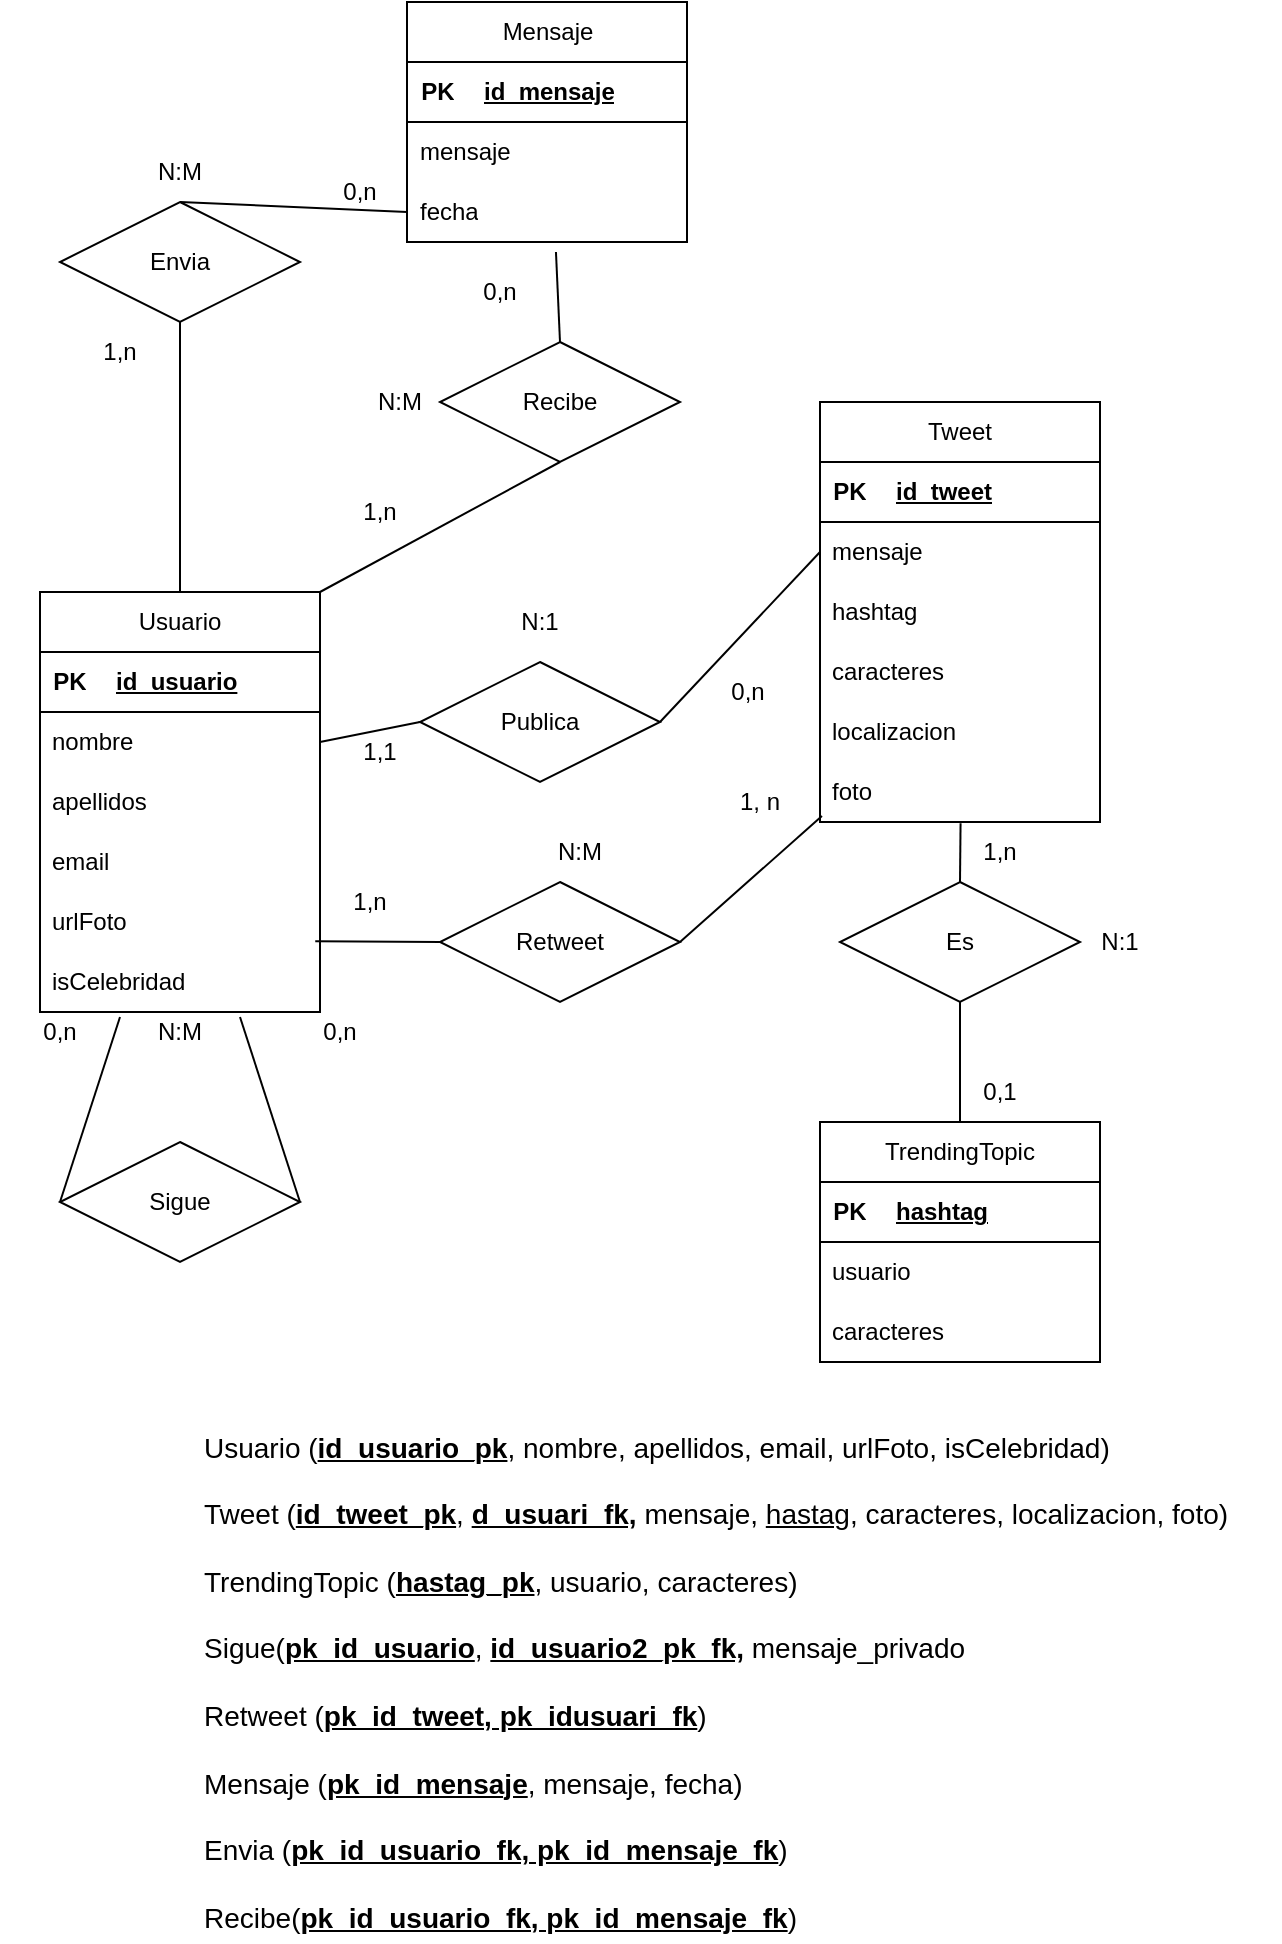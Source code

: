 <mxfile version="22.0.6" type="github">
  <diagram name="Página-1" id="OgZP_NbM3yokd9PwE1lo">
    <mxGraphModel dx="1988" dy="1881" grid="1" gridSize="10" guides="1" tooltips="1" connect="1" arrows="1" fold="1" page="1" pageScale="1" pageWidth="827" pageHeight="1169" math="0" shadow="0">
      <root>
        <mxCell id="0" />
        <mxCell id="1" parent="0" />
        <mxCell id="s13MQNfYXoc7W4M39cxg-8" value="Tweet" style="swimlane;fontStyle=0;childLayout=stackLayout;horizontal=1;startSize=30;horizontalStack=0;resizeParent=1;resizeParentMax=0;resizeLast=0;collapsible=1;marginBottom=0;whiteSpace=wrap;html=1;" parent="1" vertex="1">
          <mxGeometry x="450" y="50" width="140" height="210" as="geometry" />
        </mxCell>
        <mxCell id="s13MQNfYXoc7W4M39cxg-9" value="" style="shape=table;startSize=0;container=1;collapsible=1;childLayout=tableLayout;fixedRows=1;rowLines=0;fontStyle=0;align=center;resizeLast=1;strokeColor=none;fillColor=none;collapsible=0;" parent="s13MQNfYXoc7W4M39cxg-8" vertex="1">
          <mxGeometry y="30" width="140" height="30" as="geometry" />
        </mxCell>
        <mxCell id="s13MQNfYXoc7W4M39cxg-10" value="" style="shape=tableRow;horizontal=0;startSize=0;swimlaneHead=0;swimlaneBody=0;fillColor=none;collapsible=0;dropTarget=0;points=[[0,0.5],[1,0.5]];portConstraint=eastwest;top=0;left=0;right=0;bottom=1;" parent="s13MQNfYXoc7W4M39cxg-9" vertex="1">
          <mxGeometry width="140" height="30" as="geometry" />
        </mxCell>
        <mxCell id="s13MQNfYXoc7W4M39cxg-11" value="PK" style="shape=partialRectangle;connectable=0;fillColor=none;top=0;left=0;bottom=0;right=0;fontStyle=1;overflow=hidden;whiteSpace=wrap;html=1;" parent="s13MQNfYXoc7W4M39cxg-10" vertex="1">
          <mxGeometry width="30" height="30" as="geometry">
            <mxRectangle width="30" height="30" as="alternateBounds" />
          </mxGeometry>
        </mxCell>
        <mxCell id="s13MQNfYXoc7W4M39cxg-12" value="id_tweet" style="shape=partialRectangle;connectable=0;fillColor=none;top=0;left=0;bottom=0;right=0;align=left;spacingLeft=6;fontStyle=5;overflow=hidden;whiteSpace=wrap;html=1;" parent="s13MQNfYXoc7W4M39cxg-10" vertex="1">
          <mxGeometry x="30" width="110" height="30" as="geometry">
            <mxRectangle width="110" height="30" as="alternateBounds" />
          </mxGeometry>
        </mxCell>
        <mxCell id="s13MQNfYXoc7W4M39cxg-14" value="mensaje" style="text;strokeColor=none;fillColor=none;align=left;verticalAlign=middle;spacingLeft=4;spacingRight=4;overflow=hidden;points=[[0,0.5],[1,0.5]];portConstraint=eastwest;rotatable=0;whiteSpace=wrap;html=1;" parent="s13MQNfYXoc7W4M39cxg-8" vertex="1">
          <mxGeometry y="60" width="140" height="30" as="geometry" />
        </mxCell>
        <mxCell id="s13MQNfYXoc7W4M39cxg-15" value="hashtag" style="text;strokeColor=none;fillColor=none;align=left;verticalAlign=middle;spacingLeft=4;spacingRight=4;overflow=hidden;points=[[0,0.5],[1,0.5]];portConstraint=eastwest;rotatable=0;whiteSpace=wrap;html=1;" parent="s13MQNfYXoc7W4M39cxg-8" vertex="1">
          <mxGeometry y="90" width="140" height="30" as="geometry" />
        </mxCell>
        <mxCell id="s13MQNfYXoc7W4M39cxg-16" value="caracteres" style="text;strokeColor=none;fillColor=none;align=left;verticalAlign=middle;spacingLeft=4;spacingRight=4;overflow=hidden;points=[[0,0.5],[1,0.5]];portConstraint=eastwest;rotatable=0;whiteSpace=wrap;html=1;" parent="s13MQNfYXoc7W4M39cxg-8" vertex="1">
          <mxGeometry y="120" width="140" height="30" as="geometry" />
        </mxCell>
        <mxCell id="s13MQNfYXoc7W4M39cxg-56" value="localizacion" style="text;strokeColor=none;fillColor=none;align=left;verticalAlign=middle;spacingLeft=4;spacingRight=4;overflow=hidden;points=[[0,0.5],[1,0.5]];portConstraint=eastwest;rotatable=0;whiteSpace=wrap;html=1;" parent="s13MQNfYXoc7W4M39cxg-8" vertex="1">
          <mxGeometry y="150" width="140" height="30" as="geometry" />
        </mxCell>
        <mxCell id="s13MQNfYXoc7W4M39cxg-17" value="foto" style="text;strokeColor=none;fillColor=none;align=left;verticalAlign=middle;spacingLeft=4;spacingRight=4;overflow=hidden;points=[[0,0.5],[1,0.5]];portConstraint=eastwest;rotatable=0;whiteSpace=wrap;html=1;" parent="s13MQNfYXoc7W4M39cxg-8" vertex="1">
          <mxGeometry y="180" width="140" height="30" as="geometry" />
        </mxCell>
        <mxCell id="s13MQNfYXoc7W4M39cxg-19" value="Usuario" style="swimlane;fontStyle=0;childLayout=stackLayout;horizontal=1;startSize=30;horizontalStack=0;resizeParent=1;resizeParentMax=0;resizeLast=0;collapsible=1;marginBottom=0;whiteSpace=wrap;html=1;" parent="1" vertex="1">
          <mxGeometry x="60" y="145" width="140" height="210" as="geometry" />
        </mxCell>
        <mxCell id="s13MQNfYXoc7W4M39cxg-20" value="" style="shape=table;startSize=0;container=1;collapsible=1;childLayout=tableLayout;fixedRows=1;rowLines=0;fontStyle=0;align=center;resizeLast=1;strokeColor=none;fillColor=none;collapsible=0;" parent="s13MQNfYXoc7W4M39cxg-19" vertex="1">
          <mxGeometry y="30" width="140" height="30" as="geometry" />
        </mxCell>
        <mxCell id="s13MQNfYXoc7W4M39cxg-21" value="" style="shape=tableRow;horizontal=0;startSize=0;swimlaneHead=0;swimlaneBody=0;fillColor=none;collapsible=0;dropTarget=0;points=[[0,0.5],[1,0.5]];portConstraint=eastwest;top=0;left=0;right=0;bottom=1;" parent="s13MQNfYXoc7W4M39cxg-20" vertex="1">
          <mxGeometry width="140" height="30" as="geometry" />
        </mxCell>
        <mxCell id="s13MQNfYXoc7W4M39cxg-22" value="PK" style="shape=partialRectangle;connectable=0;fillColor=none;top=0;left=0;bottom=0;right=0;fontStyle=1;overflow=hidden;whiteSpace=wrap;html=1;" parent="s13MQNfYXoc7W4M39cxg-21" vertex="1">
          <mxGeometry width="30" height="30" as="geometry">
            <mxRectangle width="30" height="30" as="alternateBounds" />
          </mxGeometry>
        </mxCell>
        <mxCell id="s13MQNfYXoc7W4M39cxg-23" value="id_usuario" style="shape=partialRectangle;connectable=0;fillColor=none;top=0;left=0;bottom=0;right=0;align=left;spacingLeft=6;fontStyle=5;overflow=hidden;whiteSpace=wrap;html=1;" parent="s13MQNfYXoc7W4M39cxg-21" vertex="1">
          <mxGeometry x="30" width="110" height="30" as="geometry">
            <mxRectangle width="110" height="30" as="alternateBounds" />
          </mxGeometry>
        </mxCell>
        <mxCell id="s13MQNfYXoc7W4M39cxg-24" value="nombre" style="text;strokeColor=none;fillColor=none;align=left;verticalAlign=middle;spacingLeft=4;spacingRight=4;overflow=hidden;points=[[0,0.5],[1,0.5]];portConstraint=eastwest;rotatable=0;whiteSpace=wrap;html=1;" parent="s13MQNfYXoc7W4M39cxg-19" vertex="1">
          <mxGeometry y="60" width="140" height="30" as="geometry" />
        </mxCell>
        <mxCell id="s13MQNfYXoc7W4M39cxg-25" value="apellidos" style="text;strokeColor=none;fillColor=none;align=left;verticalAlign=middle;spacingLeft=4;spacingRight=4;overflow=hidden;points=[[0,0.5],[1,0.5]];portConstraint=eastwest;rotatable=0;whiteSpace=wrap;html=1;" parent="s13MQNfYXoc7W4M39cxg-19" vertex="1">
          <mxGeometry y="90" width="140" height="30" as="geometry" />
        </mxCell>
        <mxCell id="mRNTsra2dq2ffMZ_S3t9-1" value="email" style="text;strokeColor=none;fillColor=none;align=left;verticalAlign=middle;spacingLeft=4;spacingRight=4;overflow=hidden;points=[[0,0.5],[1,0.5]];portConstraint=eastwest;rotatable=0;whiteSpace=wrap;html=1;" parent="s13MQNfYXoc7W4M39cxg-19" vertex="1">
          <mxGeometry y="120" width="140" height="30" as="geometry" />
        </mxCell>
        <mxCell id="559qUEmDnsinvbpg32ZU-1" value="urlFoto" style="text;strokeColor=none;fillColor=none;align=left;verticalAlign=middle;spacingLeft=4;spacingRight=4;overflow=hidden;points=[[0,0.5],[1,0.5]];portConstraint=eastwest;rotatable=0;whiteSpace=wrap;html=1;" vertex="1" parent="s13MQNfYXoc7W4M39cxg-19">
          <mxGeometry y="150" width="140" height="30" as="geometry" />
        </mxCell>
        <mxCell id="s13MQNfYXoc7W4M39cxg-26" value="isCelebridad" style="text;strokeColor=none;fillColor=none;align=left;verticalAlign=middle;spacingLeft=4;spacingRight=4;overflow=hidden;points=[[0,0.5],[1,0.5]];portConstraint=eastwest;rotatable=0;whiteSpace=wrap;html=1;" parent="s13MQNfYXoc7W4M39cxg-19" vertex="1">
          <mxGeometry y="180" width="140" height="30" as="geometry" />
        </mxCell>
        <mxCell id="s13MQNfYXoc7W4M39cxg-31" value="TrendingTopic" style="swimlane;fontStyle=0;childLayout=stackLayout;horizontal=1;startSize=30;horizontalStack=0;resizeParent=1;resizeParentMax=0;resizeLast=0;collapsible=1;marginBottom=0;whiteSpace=wrap;html=1;" parent="1" vertex="1">
          <mxGeometry x="450" y="410" width="140" height="120" as="geometry" />
        </mxCell>
        <mxCell id="s13MQNfYXoc7W4M39cxg-32" value="" style="shape=table;startSize=0;container=1;collapsible=1;childLayout=tableLayout;fixedRows=1;rowLines=0;fontStyle=0;align=center;resizeLast=1;strokeColor=none;fillColor=none;collapsible=0;" parent="s13MQNfYXoc7W4M39cxg-31" vertex="1">
          <mxGeometry y="30" width="140" height="30" as="geometry" />
        </mxCell>
        <mxCell id="s13MQNfYXoc7W4M39cxg-33" value="" style="shape=tableRow;horizontal=0;startSize=0;swimlaneHead=0;swimlaneBody=0;fillColor=none;collapsible=0;dropTarget=0;points=[[0,0.5],[1,0.5]];portConstraint=eastwest;top=0;left=0;right=0;bottom=1;" parent="s13MQNfYXoc7W4M39cxg-32" vertex="1">
          <mxGeometry width="140" height="30" as="geometry" />
        </mxCell>
        <mxCell id="s13MQNfYXoc7W4M39cxg-34" value="PK" style="shape=partialRectangle;connectable=0;fillColor=none;top=0;left=0;bottom=0;right=0;fontStyle=1;overflow=hidden;whiteSpace=wrap;html=1;" parent="s13MQNfYXoc7W4M39cxg-33" vertex="1">
          <mxGeometry width="30" height="30" as="geometry">
            <mxRectangle width="30" height="30" as="alternateBounds" />
          </mxGeometry>
        </mxCell>
        <mxCell id="s13MQNfYXoc7W4M39cxg-35" value="hashtag" style="shape=partialRectangle;connectable=0;fillColor=none;top=0;left=0;bottom=0;right=0;align=left;spacingLeft=6;fontStyle=5;overflow=hidden;whiteSpace=wrap;html=1;" parent="s13MQNfYXoc7W4M39cxg-33" vertex="1">
          <mxGeometry x="30" width="110" height="30" as="geometry">
            <mxRectangle width="110" height="30" as="alternateBounds" />
          </mxGeometry>
        </mxCell>
        <mxCell id="s13MQNfYXoc7W4M39cxg-36" value="usuario" style="text;strokeColor=none;fillColor=none;align=left;verticalAlign=middle;spacingLeft=4;spacingRight=4;overflow=hidden;points=[[0,0.5],[1,0.5]];portConstraint=eastwest;rotatable=0;whiteSpace=wrap;html=1;" parent="s13MQNfYXoc7W4M39cxg-31" vertex="1">
          <mxGeometry y="60" width="140" height="30" as="geometry" />
        </mxCell>
        <mxCell id="s13MQNfYXoc7W4M39cxg-40" value="caracteres" style="text;strokeColor=none;fillColor=none;align=left;verticalAlign=middle;spacingLeft=4;spacingRight=4;overflow=hidden;points=[[0,0.5],[1,0.5]];portConstraint=eastwest;rotatable=0;whiteSpace=wrap;html=1;" parent="s13MQNfYXoc7W4M39cxg-31" vertex="1">
          <mxGeometry y="90" width="140" height="30" as="geometry" />
        </mxCell>
        <mxCell id="s13MQNfYXoc7W4M39cxg-43" value="Publica" style="shape=rhombus;perimeter=rhombusPerimeter;whiteSpace=wrap;html=1;align=center;" parent="1" vertex="1">
          <mxGeometry x="250" y="180" width="120" height="60" as="geometry" />
        </mxCell>
        <mxCell id="s13MQNfYXoc7W4M39cxg-44" value="Es" style="shape=rhombus;perimeter=rhombusPerimeter;whiteSpace=wrap;html=1;align=center;" parent="1" vertex="1">
          <mxGeometry x="460" y="290" width="120" height="60" as="geometry" />
        </mxCell>
        <mxCell id="s13MQNfYXoc7W4M39cxg-45" value="Sigue" style="shape=rhombus;perimeter=rhombusPerimeter;whiteSpace=wrap;html=1;align=center;" parent="1" vertex="1">
          <mxGeometry x="70" y="420" width="120" height="60" as="geometry" />
        </mxCell>
        <mxCell id="s13MQNfYXoc7W4M39cxg-46" value="" style="endArrow=none;html=1;rounded=0;entryX=0;entryY=0.5;entryDx=0;entryDy=0;exitX=0;exitY=0.25;exitDx=0;exitDy=0;" parent="1" source="s13MQNfYXoc7W4M39cxg-61" target="s13MQNfYXoc7W4M39cxg-45" edge="1">
          <mxGeometry width="50" height="50" relative="1" as="geometry">
            <mxPoint x="190" y="310" as="sourcePoint" />
            <mxPoint x="240" y="260" as="targetPoint" />
          </mxGeometry>
        </mxCell>
        <mxCell id="s13MQNfYXoc7W4M39cxg-48" value="" style="endArrow=none;html=1;rounded=0;entryX=1;entryY=0.5;entryDx=0;entryDy=0;exitX=1;exitY=0.25;exitDx=0;exitDy=0;" parent="1" source="s13MQNfYXoc7W4M39cxg-61" target="s13MQNfYXoc7W4M39cxg-45" edge="1">
          <mxGeometry width="50" height="50" relative="1" as="geometry">
            <mxPoint x="119" y="203" as="sourcePoint" />
            <mxPoint x="60" y="300" as="targetPoint" />
          </mxGeometry>
        </mxCell>
        <mxCell id="s13MQNfYXoc7W4M39cxg-49" value="" style="endArrow=none;html=1;rounded=0;entryX=0;entryY=0.5;entryDx=0;entryDy=0;exitX=1;exitY=0.5;exitDx=0;exitDy=0;" parent="1" source="s13MQNfYXoc7W4M39cxg-24" target="s13MQNfYXoc7W4M39cxg-43" edge="1">
          <mxGeometry width="50" height="50" relative="1" as="geometry">
            <mxPoint x="139" y="213" as="sourcePoint" />
            <mxPoint x="80" y="330" as="targetPoint" />
          </mxGeometry>
        </mxCell>
        <mxCell id="s13MQNfYXoc7W4M39cxg-50" value="" style="endArrow=none;html=1;rounded=0;entryX=0;entryY=0.5;entryDx=0;entryDy=0;exitX=1;exitY=0.5;exitDx=0;exitDy=0;" parent="1" source="s13MQNfYXoc7W4M39cxg-43" edge="1">
          <mxGeometry width="50" height="50" relative="1" as="geometry">
            <mxPoint x="320" y="260" as="sourcePoint" />
            <mxPoint x="450" y="125" as="targetPoint" />
          </mxGeometry>
        </mxCell>
        <mxCell id="s13MQNfYXoc7W4M39cxg-54" value="" style="endArrow=none;html=1;rounded=0;entryX=0.5;entryY=0;entryDx=0;entryDy=0;exitX=0.502;exitY=1.02;exitDx=0;exitDy=0;exitPerimeter=0;" parent="1" source="s13MQNfYXoc7W4M39cxg-17" target="s13MQNfYXoc7W4M39cxg-44" edge="1">
          <mxGeometry width="50" height="50" relative="1" as="geometry">
            <mxPoint x="500" y="250" as="sourcePoint" />
            <mxPoint x="200" y="330" as="targetPoint" />
          </mxGeometry>
        </mxCell>
        <mxCell id="s13MQNfYXoc7W4M39cxg-55" value="" style="endArrow=none;html=1;rounded=0;entryX=0.5;entryY=1;entryDx=0;entryDy=0;exitX=0.5;exitY=0;exitDx=0;exitDy=0;" parent="1" source="s13MQNfYXoc7W4M39cxg-31" target="s13MQNfYXoc7W4M39cxg-44" edge="1">
          <mxGeometry width="50" height="50" relative="1" as="geometry">
            <mxPoint x="152" y="223" as="sourcePoint" />
            <mxPoint x="210" y="340" as="targetPoint" />
          </mxGeometry>
        </mxCell>
        <mxCell id="s13MQNfYXoc7W4M39cxg-57" value="0,n" style="text;html=1;strokeColor=none;fillColor=none;align=center;verticalAlign=middle;whiteSpace=wrap;rounded=0;" parent="1" vertex="1">
          <mxGeometry x="180" y="350" width="60" height="30" as="geometry" />
        </mxCell>
        <mxCell id="s13MQNfYXoc7W4M39cxg-58" value="0,n" style="text;html=1;strokeColor=none;fillColor=none;align=center;verticalAlign=middle;whiteSpace=wrap;rounded=0;" parent="1" vertex="1">
          <mxGeometry x="40" y="350" width="60" height="30" as="geometry" />
        </mxCell>
        <mxCell id="s13MQNfYXoc7W4M39cxg-59" value="1,1" style="text;html=1;strokeColor=none;fillColor=none;align=center;verticalAlign=middle;whiteSpace=wrap;rounded=0;" parent="1" vertex="1">
          <mxGeometry x="200" y="210" width="60" height="30" as="geometry" />
        </mxCell>
        <mxCell id="s13MQNfYXoc7W4M39cxg-60" value="0,n" style="text;html=1;strokeColor=none;fillColor=none;align=center;verticalAlign=middle;whiteSpace=wrap;rounded=0;" parent="1" vertex="1">
          <mxGeometry x="383.5" y="180" width="60" height="30" as="geometry" />
        </mxCell>
        <mxCell id="s13MQNfYXoc7W4M39cxg-61" value="N:M" style="text;html=1;strokeColor=none;fillColor=none;align=center;verticalAlign=middle;whiteSpace=wrap;rounded=0;" parent="1" vertex="1">
          <mxGeometry x="100" y="350" width="60" height="30" as="geometry" />
        </mxCell>
        <mxCell id="s13MQNfYXoc7W4M39cxg-62" value="N:1" style="text;html=1;strokeColor=none;fillColor=none;align=center;verticalAlign=middle;whiteSpace=wrap;rounded=0;" parent="1" vertex="1">
          <mxGeometry x="280" y="145" width="60" height="30" as="geometry" />
        </mxCell>
        <mxCell id="s13MQNfYXoc7W4M39cxg-63" value="1,n" style="text;html=1;strokeColor=none;fillColor=none;align=center;verticalAlign=middle;whiteSpace=wrap;rounded=0;" parent="1" vertex="1">
          <mxGeometry x="510" y="260" width="60" height="30" as="geometry" />
        </mxCell>
        <mxCell id="s13MQNfYXoc7W4M39cxg-64" value="0,1" style="text;html=1;strokeColor=none;fillColor=none;align=center;verticalAlign=middle;whiteSpace=wrap;rounded=0;" parent="1" vertex="1">
          <mxGeometry x="510" y="380" width="60" height="30" as="geometry" />
        </mxCell>
        <mxCell id="s13MQNfYXoc7W4M39cxg-65" value="N:1" style="text;html=1;strokeColor=none;fillColor=none;align=center;verticalAlign=middle;whiteSpace=wrap;rounded=0;" parent="1" vertex="1">
          <mxGeometry x="570" y="305" width="60" height="30" as="geometry" />
        </mxCell>
        <mxCell id="SmEJtxQbj-xSI1ypc0sR-1" value="&lt;font style=&quot;font-size: 14px;&quot;&gt;Usuario (&lt;b&gt;&lt;u&gt;id_usuario_pk&lt;/u&gt;&lt;/b&gt;, nombre, apellidos, email, urlFoto, isCelebridad)&lt;br&gt;&lt;br&gt;Tweet (&lt;u style=&quot;font-weight: bold;&quot;&gt;id_tweet_pk&lt;/u&gt;,&amp;nbsp;&lt;b&gt;&lt;u&gt;d_usuari_fk,&lt;/u&gt;&lt;/b&gt;&amp;nbsp;mensaje, &lt;u&gt;hastag&lt;/u&gt;, caracteres, localizacion, foto)&lt;br&gt;&lt;br&gt;TrendingTopic (&lt;u&gt;&lt;b&gt;hastag_pk&lt;/b&gt;&lt;/u&gt;, usuario, caracteres)&lt;br&gt;&lt;br&gt;Sigue(&lt;b&gt;&lt;u&gt;pk_id_usuario&lt;/u&gt;&lt;/b&gt;, &lt;b&gt;&lt;u&gt;id_usuario2_pk_fk,&lt;/u&gt;&lt;/b&gt; mensaje_privado&lt;br&gt;&lt;br&gt;Retweet (&lt;b&gt;&lt;u&gt;pk_id_tweet, pk_idusuari_fk&lt;/u&gt;&lt;/b&gt;)&lt;br&gt;&lt;br&gt;Mensaje (&lt;b&gt;&lt;u&gt;pk_id_mensaje&lt;/u&gt;&lt;/b&gt;, mensaje, fecha)&lt;br&gt;&lt;br&gt;Envia (&lt;b&gt;&lt;u&gt;pk_id_usuario_fk, pk_id_mensaje_fk&lt;/u&gt;&lt;/b&gt;)&lt;br&gt;&lt;br&gt;Recibe(&lt;b&gt;&lt;u&gt;pk_id_usuario_fk, pk_id_mensaje_fk&lt;/u&gt;&lt;/b&gt;)&lt;/font&gt;" style="text;html=1;strokeColor=none;fillColor=none;align=left;verticalAlign=middle;whiteSpace=wrap;rounded=0;" parent="1" vertex="1">
          <mxGeometry x="140" y="560" width="540" height="260" as="geometry" />
        </mxCell>
        <mxCell id="mRNTsra2dq2ffMZ_S3t9-2" value="Retweet" style="shape=rhombus;perimeter=rhombusPerimeter;whiteSpace=wrap;html=1;align=center;" parent="1" vertex="1">
          <mxGeometry x="260" y="290" width="120" height="60" as="geometry" />
        </mxCell>
        <mxCell id="mRNTsra2dq2ffMZ_S3t9-3" value="" style="endArrow=none;html=1;rounded=0;entryX=1;entryY=0.5;entryDx=0;entryDy=0;exitX=0.007;exitY=0.9;exitDx=0;exitDy=0;exitPerimeter=0;" parent="1" target="mRNTsra2dq2ffMZ_S3t9-2" edge="1" source="s13MQNfYXoc7W4M39cxg-17">
          <mxGeometry width="50" height="50" relative="1" as="geometry">
            <mxPoint x="590" y="203" as="sourcePoint" />
            <mxPoint x="648" y="290" as="targetPoint" />
          </mxGeometry>
        </mxCell>
        <mxCell id="mRNTsra2dq2ffMZ_S3t9-4" value="" style="endArrow=none;html=1;rounded=0;entryX=0;entryY=0.5;entryDx=0;entryDy=0;exitX=0.983;exitY=-0.178;exitDx=0;exitDy=0;exitPerimeter=0;" parent="1" target="mRNTsra2dq2ffMZ_S3t9-2" edge="1" source="s13MQNfYXoc7W4M39cxg-26">
          <mxGeometry width="50" height="50" relative="1" as="geometry">
            <mxPoint x="590" y="50" as="sourcePoint" />
            <mxPoint x="648" y="137" as="targetPoint" />
          </mxGeometry>
        </mxCell>
        <mxCell id="mRNTsra2dq2ffMZ_S3t9-5" value="N:M" style="text;html=1;strokeColor=none;fillColor=none;align=center;verticalAlign=middle;whiteSpace=wrap;rounded=0;" parent="1" vertex="1">
          <mxGeometry x="300" y="260" width="60" height="30" as="geometry" />
        </mxCell>
        <mxCell id="mRNTsra2dq2ffMZ_S3t9-6" value="Envia" style="shape=rhombus;perimeter=rhombusPerimeter;whiteSpace=wrap;html=1;align=center;" parent="1" vertex="1">
          <mxGeometry x="70" y="-50" width="120" height="60" as="geometry" />
        </mxCell>
        <mxCell id="mRNTsra2dq2ffMZ_S3t9-8" value="Mensaje" style="swimlane;fontStyle=0;childLayout=stackLayout;horizontal=1;startSize=30;horizontalStack=0;resizeParent=1;resizeParentMax=0;resizeLast=0;collapsible=1;marginBottom=0;whiteSpace=wrap;html=1;" parent="1" vertex="1">
          <mxGeometry x="243.5" y="-150" width="140" height="120" as="geometry" />
        </mxCell>
        <mxCell id="mRNTsra2dq2ffMZ_S3t9-9" value="" style="shape=table;startSize=0;container=1;collapsible=1;childLayout=tableLayout;fixedRows=1;rowLines=0;fontStyle=0;align=center;resizeLast=1;strokeColor=none;fillColor=none;collapsible=0;" parent="mRNTsra2dq2ffMZ_S3t9-8" vertex="1">
          <mxGeometry y="30" width="140" height="30" as="geometry" />
        </mxCell>
        <mxCell id="mRNTsra2dq2ffMZ_S3t9-10" value="" style="shape=tableRow;horizontal=0;startSize=0;swimlaneHead=0;swimlaneBody=0;fillColor=none;collapsible=0;dropTarget=0;points=[[0,0.5],[1,0.5]];portConstraint=eastwest;top=0;left=0;right=0;bottom=1;" parent="mRNTsra2dq2ffMZ_S3t9-9" vertex="1">
          <mxGeometry width="140" height="30" as="geometry" />
        </mxCell>
        <mxCell id="mRNTsra2dq2ffMZ_S3t9-11" value="PK" style="shape=partialRectangle;connectable=0;fillColor=none;top=0;left=0;bottom=0;right=0;fontStyle=1;overflow=hidden;whiteSpace=wrap;html=1;" parent="mRNTsra2dq2ffMZ_S3t9-10" vertex="1">
          <mxGeometry width="30" height="30" as="geometry">
            <mxRectangle width="30" height="30" as="alternateBounds" />
          </mxGeometry>
        </mxCell>
        <mxCell id="mRNTsra2dq2ffMZ_S3t9-12" value="id_mensaje" style="shape=partialRectangle;connectable=0;fillColor=none;top=0;left=0;bottom=0;right=0;align=left;spacingLeft=6;fontStyle=5;overflow=hidden;whiteSpace=wrap;html=1;" parent="mRNTsra2dq2ffMZ_S3t9-10" vertex="1">
          <mxGeometry x="30" width="110" height="30" as="geometry">
            <mxRectangle width="110" height="30" as="alternateBounds" />
          </mxGeometry>
        </mxCell>
        <mxCell id="mRNTsra2dq2ffMZ_S3t9-13" value="mensaje" style="text;strokeColor=none;fillColor=none;align=left;verticalAlign=middle;spacingLeft=4;spacingRight=4;overflow=hidden;points=[[0,0.5],[1,0.5]];portConstraint=eastwest;rotatable=0;whiteSpace=wrap;html=1;" parent="mRNTsra2dq2ffMZ_S3t9-8" vertex="1">
          <mxGeometry y="60" width="140" height="30" as="geometry" />
        </mxCell>
        <mxCell id="mRNTsra2dq2ffMZ_S3t9-14" value="fecha" style="text;strokeColor=none;fillColor=none;align=left;verticalAlign=middle;spacingLeft=4;spacingRight=4;overflow=hidden;points=[[0,0.5],[1,0.5]];portConstraint=eastwest;rotatable=0;whiteSpace=wrap;html=1;" parent="mRNTsra2dq2ffMZ_S3t9-8" vertex="1">
          <mxGeometry y="90" width="140" height="30" as="geometry" />
        </mxCell>
        <mxCell id="mRNTsra2dq2ffMZ_S3t9-18" value="" style="endArrow=none;html=1;rounded=0;entryX=0;entryY=0.5;entryDx=0;entryDy=0;exitX=0.5;exitY=0;exitDx=0;exitDy=0;" parent="1" source="s13MQNfYXoc7W4M39cxg-19" edge="1">
          <mxGeometry width="50" height="50" relative="1" as="geometry">
            <mxPoint x="50" y="95" as="sourcePoint" />
            <mxPoint x="130" y="10" as="targetPoint" />
          </mxGeometry>
        </mxCell>
        <mxCell id="mRNTsra2dq2ffMZ_S3t9-19" value="" style="endArrow=none;html=1;rounded=0;entryX=0.5;entryY=0;entryDx=0;entryDy=0;exitX=0;exitY=0.5;exitDx=0;exitDy=0;" parent="1" source="mRNTsra2dq2ffMZ_S3t9-14" target="mRNTsra2dq2ffMZ_S3t9-6" edge="1">
          <mxGeometry width="50" height="50" relative="1" as="geometry">
            <mxPoint x="140" y="155" as="sourcePoint" />
            <mxPoint x="140" y="20" as="targetPoint" />
          </mxGeometry>
        </mxCell>
        <mxCell id="mRNTsra2dq2ffMZ_S3t9-20" value="Recibe" style="shape=rhombus;perimeter=rhombusPerimeter;whiteSpace=wrap;html=1;align=center;" parent="1" vertex="1">
          <mxGeometry x="260" y="20" width="120" height="60" as="geometry" />
        </mxCell>
        <mxCell id="mRNTsra2dq2ffMZ_S3t9-22" value="" style="endArrow=none;html=1;rounded=0;entryX=0.5;entryY=1;entryDx=0;entryDy=0;exitX=1;exitY=0;exitDx=0;exitDy=0;" parent="1" source="s13MQNfYXoc7W4M39cxg-19" target="mRNTsra2dq2ffMZ_S3t9-20" edge="1">
          <mxGeometry width="50" height="50" relative="1" as="geometry">
            <mxPoint x="140" y="155" as="sourcePoint" />
            <mxPoint x="140" y="20" as="targetPoint" />
          </mxGeometry>
        </mxCell>
        <mxCell id="mRNTsra2dq2ffMZ_S3t9-23" value="" style="endArrow=none;html=1;rounded=0;entryX=0.5;entryY=0;entryDx=0;entryDy=0;exitX=0.532;exitY=1.167;exitDx=0;exitDy=0;exitPerimeter=0;" parent="1" source="mRNTsra2dq2ffMZ_S3t9-14" target="mRNTsra2dq2ffMZ_S3t9-20" edge="1">
          <mxGeometry width="50" height="50" relative="1" as="geometry">
            <mxPoint x="210" y="155" as="sourcePoint" />
            <mxPoint x="330" y="90" as="targetPoint" />
          </mxGeometry>
        </mxCell>
        <mxCell id="mRNTsra2dq2ffMZ_S3t9-24" value="1,n" style="text;html=1;strokeColor=none;fillColor=none;align=center;verticalAlign=middle;whiteSpace=wrap;rounded=0;" parent="1" vertex="1">
          <mxGeometry x="70" y="10" width="60" height="30" as="geometry" />
        </mxCell>
        <mxCell id="mRNTsra2dq2ffMZ_S3t9-25" value="0,n" style="text;html=1;strokeColor=none;fillColor=none;align=center;verticalAlign=middle;whiteSpace=wrap;rounded=0;" parent="1" vertex="1">
          <mxGeometry x="190" y="-70" width="60" height="30" as="geometry" />
        </mxCell>
        <mxCell id="mRNTsra2dq2ffMZ_S3t9-26" value="N:M" style="text;html=1;strokeColor=none;fillColor=none;align=center;verticalAlign=middle;whiteSpace=wrap;rounded=0;" parent="1" vertex="1">
          <mxGeometry x="100" y="-80" width="60" height="30" as="geometry" />
        </mxCell>
        <mxCell id="mRNTsra2dq2ffMZ_S3t9-27" value="0,n" style="text;html=1;strokeColor=none;fillColor=none;align=center;verticalAlign=middle;whiteSpace=wrap;rounded=0;" parent="1" vertex="1">
          <mxGeometry x="260" y="-20" width="60" height="30" as="geometry" />
        </mxCell>
        <mxCell id="mRNTsra2dq2ffMZ_S3t9-28" value="1,n" style="text;html=1;strokeColor=none;fillColor=none;align=center;verticalAlign=middle;whiteSpace=wrap;rounded=0;" parent="1" vertex="1">
          <mxGeometry x="200" y="90" width="60" height="30" as="geometry" />
        </mxCell>
        <mxCell id="mRNTsra2dq2ffMZ_S3t9-30" value="N:M" style="text;html=1;strokeColor=none;fillColor=none;align=center;verticalAlign=middle;whiteSpace=wrap;rounded=0;" parent="1" vertex="1">
          <mxGeometry x="210" y="35" width="60" height="30" as="geometry" />
        </mxCell>
        <mxCell id="559qUEmDnsinvbpg32ZU-3" value="1, n" style="text;html=1;strokeColor=none;fillColor=none;align=center;verticalAlign=middle;whiteSpace=wrap;rounded=0;" vertex="1" parent="1">
          <mxGeometry x="390" y="235" width="60" height="30" as="geometry" />
        </mxCell>
        <mxCell id="559qUEmDnsinvbpg32ZU-4" value="1,n" style="text;html=1;strokeColor=none;fillColor=none;align=center;verticalAlign=middle;whiteSpace=wrap;rounded=0;" vertex="1" parent="1">
          <mxGeometry x="200" y="290" width="50" height="20" as="geometry" />
        </mxCell>
      </root>
    </mxGraphModel>
  </diagram>
</mxfile>
